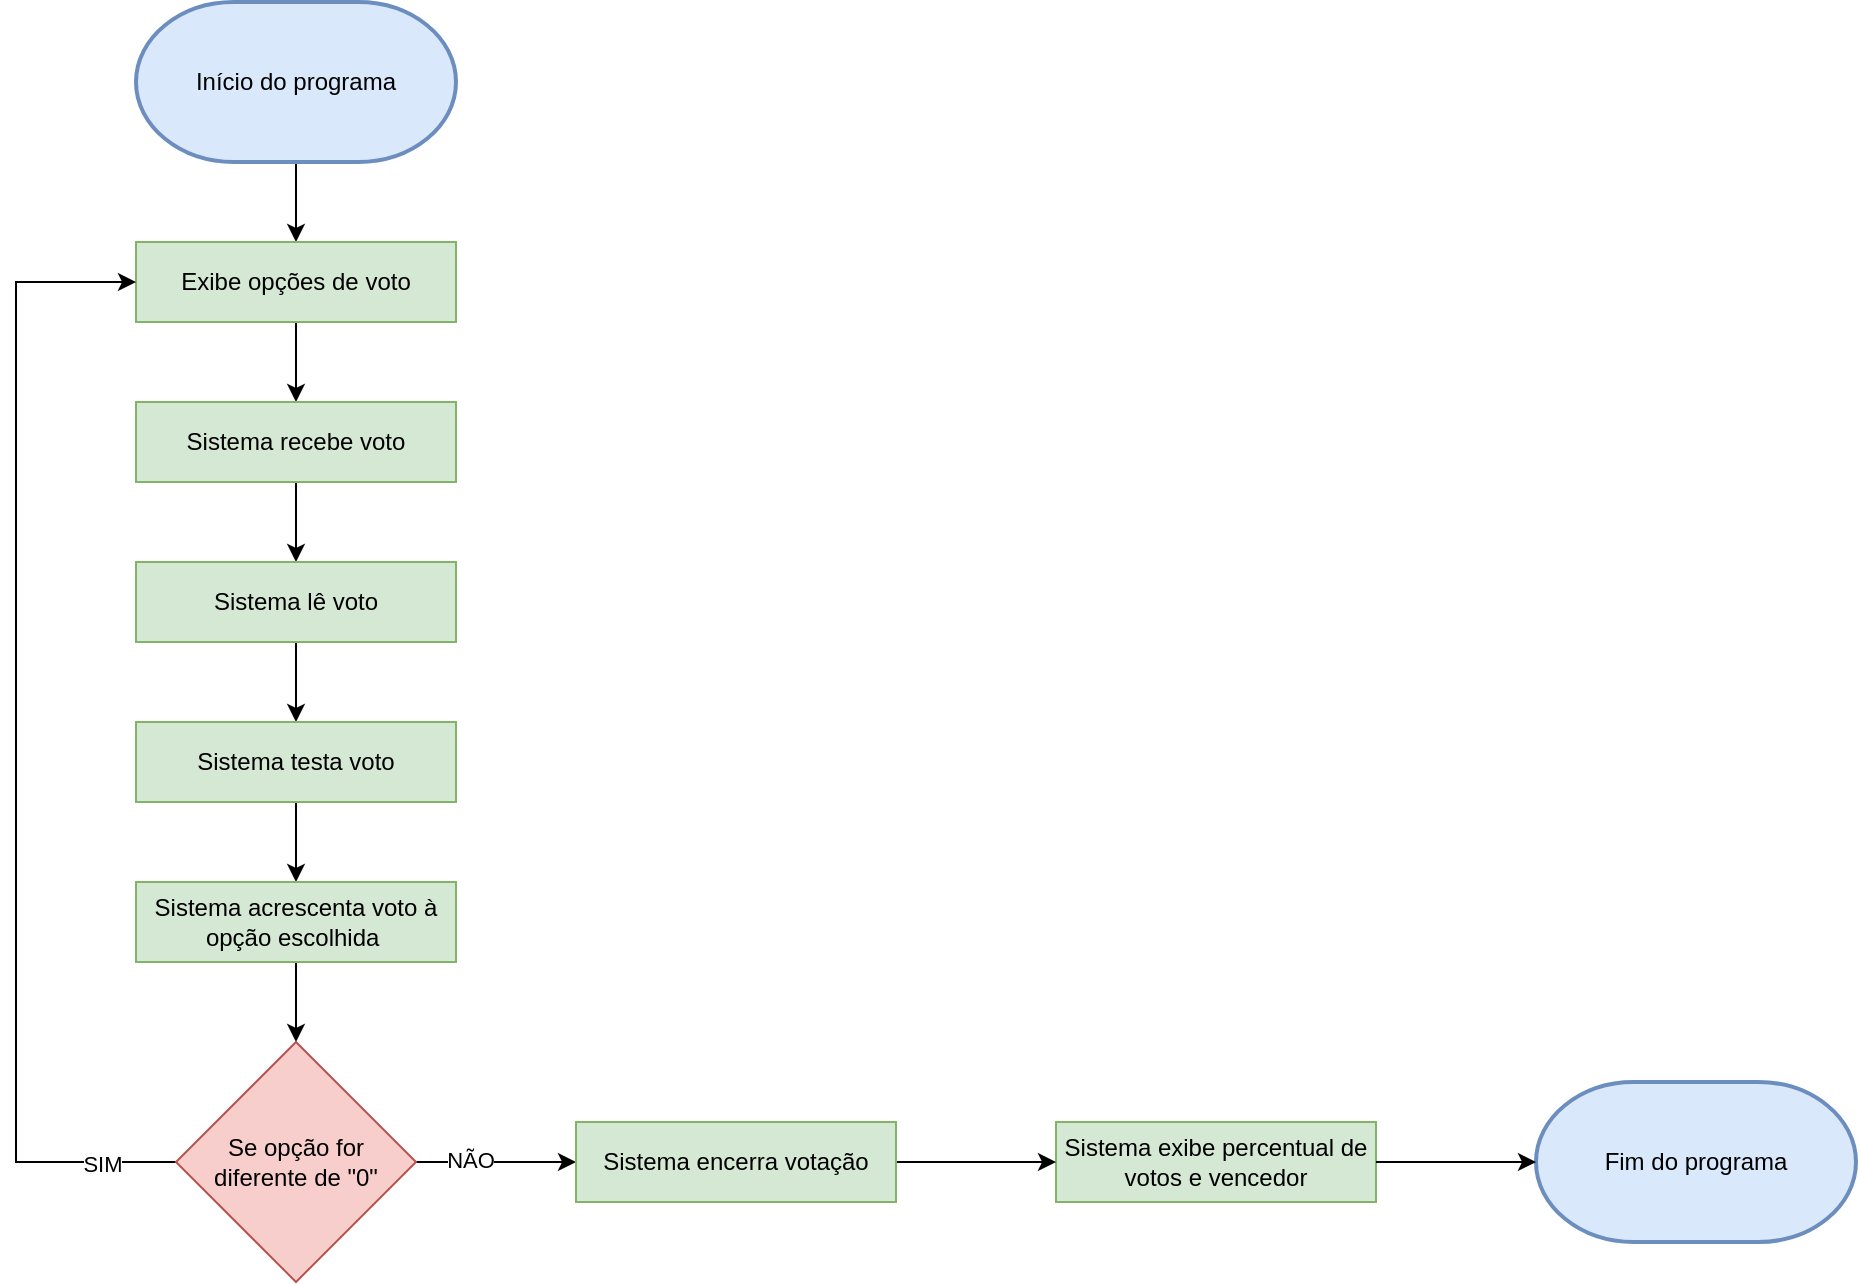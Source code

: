 <mxfile version="22.0.4" type="github">
  <diagram name="Page-1" id="74e2e168-ea6b-b213-b513-2b3c1d86103e">
    <mxGraphModel dx="1434" dy="758" grid="1" gridSize="10" guides="1" tooltips="1" connect="1" arrows="1" fold="1" page="1" pageScale="1" pageWidth="1100" pageHeight="850" background="none" math="0" shadow="0">
      <root>
        <mxCell id="0" />
        <mxCell id="1" parent="0" />
        <mxCell id="utP3UtjjoyA6FxjURTaE-13" style="edgeStyle=orthogonalEdgeStyle;rounded=0;orthogonalLoop=1;jettySize=auto;html=1;exitX=0.5;exitY=1;exitDx=0;exitDy=0;exitPerimeter=0;entryX=0.5;entryY=0;entryDx=0;entryDy=0;" parent="1" source="utP3UtjjoyA6FxjURTaE-3" target="utP3UtjjoyA6FxjURTaE-4" edge="1">
          <mxGeometry relative="1" as="geometry" />
        </mxCell>
        <mxCell id="utP3UtjjoyA6FxjURTaE-3" value="Início do programa" style="strokeWidth=2;html=1;shape=mxgraph.flowchart.terminator;whiteSpace=wrap;fillColor=#dae8fc;strokeColor=#6c8ebf;" parent="1" vertex="1">
          <mxGeometry x="120" y="40" width="160" height="80" as="geometry" />
        </mxCell>
        <mxCell id="utP3UtjjoyA6FxjURTaE-14" style="edgeStyle=orthogonalEdgeStyle;rounded=0;orthogonalLoop=1;jettySize=auto;html=1;exitX=0.5;exitY=1;exitDx=0;exitDy=0;entryX=0.5;entryY=0;entryDx=0;entryDy=0;" parent="1" source="utP3UtjjoyA6FxjURTaE-4" target="utP3UtjjoyA6FxjURTaE-7" edge="1">
          <mxGeometry relative="1" as="geometry" />
        </mxCell>
        <mxCell id="utP3UtjjoyA6FxjURTaE-4" value="Exibe opções de voto" style="rounded=0;whiteSpace=wrap;html=1;fillColor=#d5e8d4;strokeColor=#82b366;" parent="1" vertex="1">
          <mxGeometry x="120" y="160" width="160" height="40" as="geometry" />
        </mxCell>
        <mxCell id="utP3UtjjoyA6FxjURTaE-15" style="edgeStyle=orthogonalEdgeStyle;rounded=0;orthogonalLoop=1;jettySize=auto;html=1;exitX=0.5;exitY=1;exitDx=0;exitDy=0;entryX=0.5;entryY=0;entryDx=0;entryDy=0;" parent="1" source="utP3UtjjoyA6FxjURTaE-7" target="utP3UtjjoyA6FxjURTaE-9" edge="1">
          <mxGeometry relative="1" as="geometry" />
        </mxCell>
        <mxCell id="utP3UtjjoyA6FxjURTaE-7" value="Sistema recebe voto" style="rounded=0;whiteSpace=wrap;html=1;fillColor=#d5e8d4;strokeColor=#82b366;" parent="1" vertex="1">
          <mxGeometry x="120" y="240" width="160" height="40" as="geometry" />
        </mxCell>
        <mxCell id="utP3UtjjoyA6FxjURTaE-12" style="edgeStyle=orthogonalEdgeStyle;rounded=0;orthogonalLoop=1;jettySize=auto;html=1;exitX=0.5;exitY=1;exitDx=0;exitDy=0;entryX=0.5;entryY=0;entryDx=0;entryDy=0;" parent="1" source="utP3UtjjoyA6FxjURTaE-9" target="utP3UtjjoyA6FxjURTaE-10" edge="1">
          <mxGeometry relative="1" as="geometry" />
        </mxCell>
        <mxCell id="utP3UtjjoyA6FxjURTaE-9" value="Sistema lê voto" style="rounded=0;whiteSpace=wrap;html=1;fillColor=#d5e8d4;strokeColor=#82b366;" parent="1" vertex="1">
          <mxGeometry x="120" y="320" width="160" height="40" as="geometry" />
        </mxCell>
        <mxCell id="utP3UtjjoyA6FxjURTaE-17" style="edgeStyle=orthogonalEdgeStyle;rounded=0;orthogonalLoop=1;jettySize=auto;html=1;exitX=0.5;exitY=1;exitDx=0;exitDy=0;entryX=0.5;entryY=0;entryDx=0;entryDy=0;" parent="1" source="utP3UtjjoyA6FxjURTaE-10" target="utP3UtjjoyA6FxjURTaE-11" edge="1">
          <mxGeometry relative="1" as="geometry" />
        </mxCell>
        <mxCell id="utP3UtjjoyA6FxjURTaE-10" value="Sistema testa voto" style="rounded=0;whiteSpace=wrap;html=1;fillColor=#d5e8d4;strokeColor=#82b366;" parent="1" vertex="1">
          <mxGeometry x="120" y="400" width="160" height="40" as="geometry" />
        </mxCell>
        <mxCell id="utP3UtjjoyA6FxjURTaE-19" style="edgeStyle=orthogonalEdgeStyle;rounded=0;orthogonalLoop=1;jettySize=auto;html=1;exitX=0.5;exitY=1;exitDx=0;exitDy=0;entryX=0.5;entryY=0;entryDx=0;entryDy=0;" parent="1" source="utP3UtjjoyA6FxjURTaE-11" target="utP3UtjjoyA6FxjURTaE-18" edge="1">
          <mxGeometry relative="1" as="geometry" />
        </mxCell>
        <mxCell id="utP3UtjjoyA6FxjURTaE-11" value="Sistema acrescenta voto à opção escolhida&amp;nbsp;" style="rounded=0;whiteSpace=wrap;html=1;fillColor=#d5e8d4;strokeColor=#82b366;" parent="1" vertex="1">
          <mxGeometry x="120" y="480" width="160" height="40" as="geometry" />
        </mxCell>
        <mxCell id="utP3UtjjoyA6FxjURTaE-23" style="edgeStyle=orthogonalEdgeStyle;rounded=0;orthogonalLoop=1;jettySize=auto;html=1;exitX=0;exitY=0.5;exitDx=0;exitDy=0;entryX=0;entryY=0.5;entryDx=0;entryDy=0;" parent="1" source="utP3UtjjoyA6FxjURTaE-18" target="utP3UtjjoyA6FxjURTaE-4" edge="1">
          <mxGeometry relative="1" as="geometry">
            <Array as="points">
              <mxPoint x="60" y="620" />
              <mxPoint x="60" y="180" />
            </Array>
          </mxGeometry>
        </mxCell>
        <mxCell id="utP3UtjjoyA6FxjURTaE-24" value="SIM" style="edgeLabel;html=1;align=center;verticalAlign=middle;resizable=0;points=[];" parent="utP3UtjjoyA6FxjURTaE-23" vertex="1" connectable="0">
          <mxGeometry x="-0.872" y="1" relative="1" as="geometry">
            <mxPoint as="offset" />
          </mxGeometry>
        </mxCell>
        <mxCell id="utP3UtjjoyA6FxjURTaE-31" style="edgeStyle=orthogonalEdgeStyle;rounded=0;orthogonalLoop=1;jettySize=auto;html=1;exitX=1;exitY=0.5;exitDx=0;exitDy=0;entryX=0;entryY=0.5;entryDx=0;entryDy=0;" parent="1" source="utP3UtjjoyA6FxjURTaE-18" target="utP3UtjjoyA6FxjURTaE-30" edge="1">
          <mxGeometry relative="1" as="geometry" />
        </mxCell>
        <mxCell id="utP3UtjjoyA6FxjURTaE-34" value="NÃO" style="edgeLabel;html=1;align=center;verticalAlign=middle;resizable=0;points=[];" parent="utP3UtjjoyA6FxjURTaE-31" vertex="1" connectable="0">
          <mxGeometry x="-0.325" y="1" relative="1" as="geometry">
            <mxPoint as="offset" />
          </mxGeometry>
        </mxCell>
        <mxCell id="utP3UtjjoyA6FxjURTaE-18" value="Se opção for diferente de &quot;0&quot;" style="rhombus;whiteSpace=wrap;html=1;fillColor=#f8cecc;strokeColor=#b85450;" parent="1" vertex="1">
          <mxGeometry x="140" y="560" width="120" height="120" as="geometry" />
        </mxCell>
        <mxCell id="utP3UtjjoyA6FxjURTaE-20" value="Fim do programa" style="strokeWidth=2;html=1;shape=mxgraph.flowchart.terminator;whiteSpace=wrap;fillColor=#dae8fc;strokeColor=#6c8ebf;" parent="1" vertex="1">
          <mxGeometry x="820" y="580" width="160" height="80" as="geometry" />
        </mxCell>
        <mxCell id="utP3UtjjoyA6FxjURTaE-29" value="Sistema exibe percentual de votos e vencedor" style="rounded=0;whiteSpace=wrap;html=1;fillColor=#d5e8d4;strokeColor=#82b366;" parent="1" vertex="1">
          <mxGeometry x="580" y="600" width="160" height="40" as="geometry" />
        </mxCell>
        <mxCell id="utP3UtjjoyA6FxjURTaE-32" style="edgeStyle=orthogonalEdgeStyle;rounded=0;orthogonalLoop=1;jettySize=auto;html=1;exitX=1;exitY=0.5;exitDx=0;exitDy=0;entryX=0;entryY=0.5;entryDx=0;entryDy=0;" parent="1" source="utP3UtjjoyA6FxjURTaE-30" target="utP3UtjjoyA6FxjURTaE-29" edge="1">
          <mxGeometry relative="1" as="geometry" />
        </mxCell>
        <mxCell id="utP3UtjjoyA6FxjURTaE-30" value="Sistema encerra votação" style="rounded=0;whiteSpace=wrap;html=1;fillColor=#d5e8d4;strokeColor=#82b366;" parent="1" vertex="1">
          <mxGeometry x="340" y="600" width="160" height="40" as="geometry" />
        </mxCell>
        <mxCell id="utP3UtjjoyA6FxjURTaE-33" style="edgeStyle=orthogonalEdgeStyle;rounded=0;orthogonalLoop=1;jettySize=auto;html=1;exitX=1;exitY=0.5;exitDx=0;exitDy=0;entryX=0;entryY=0.5;entryDx=0;entryDy=0;entryPerimeter=0;" parent="1" source="utP3UtjjoyA6FxjURTaE-29" target="utP3UtjjoyA6FxjURTaE-20" edge="1">
          <mxGeometry relative="1" as="geometry" />
        </mxCell>
      </root>
    </mxGraphModel>
  </diagram>
</mxfile>

